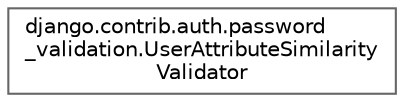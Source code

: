 digraph "Graphical Class Hierarchy"
{
 // LATEX_PDF_SIZE
  bgcolor="transparent";
  edge [fontname=Helvetica,fontsize=10,labelfontname=Helvetica,labelfontsize=10];
  node [fontname=Helvetica,fontsize=10,shape=box,height=0.2,width=0.4];
  rankdir="LR";
  Node0 [id="Node000000",label="django.contrib.auth.password\l_validation.UserAttributeSimilarity\lValidator",height=0.2,width=0.4,color="grey40", fillcolor="white", style="filled",URL="$classdjango_1_1contrib_1_1auth_1_1password__validation_1_1_user_attribute_similarity_validator.html",tooltip=" "];
}

